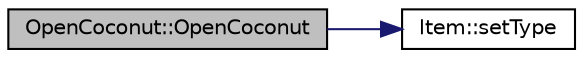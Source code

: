 digraph "OpenCoconut::OpenCoconut"
{
 // LATEX_PDF_SIZE
  edge [fontname="Helvetica",fontsize="10",labelfontname="Helvetica",labelfontsize="10"];
  node [fontname="Helvetica",fontsize="10",shape=record];
  rankdir="LR";
  Node1 [label="OpenCoconut::OpenCoconut",height=0.2,width=0.4,color="black", fillcolor="grey75", style="filled", fontcolor="black",tooltip=" "];
  Node1 -> Node2 [color="midnightblue",fontsize="10",style="solid",fontname="Helvetica"];
  Node2 [label="Item::setType",height=0.2,width=0.4,color="black", fillcolor="white", style="filled",URL="$class_item.html#af84871ca941ecb2f894e3fdc7bf1710b",tooltip=" "];
}
